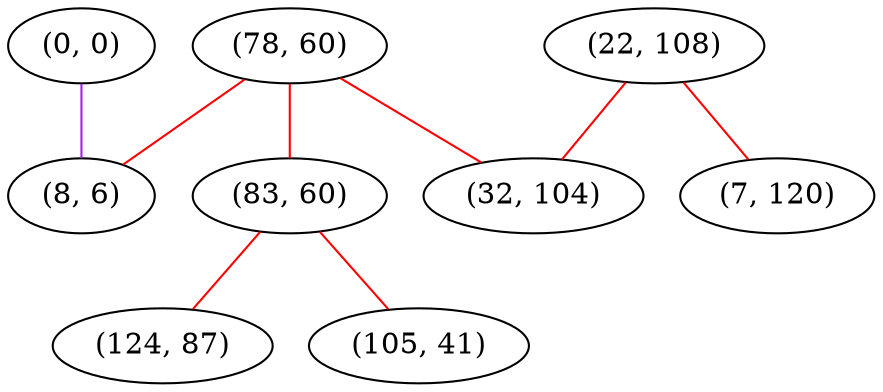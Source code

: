 graph "" {
"(78, 60)";
"(0, 0)";
"(83, 60)";
"(22, 108)";
"(124, 87)";
"(7, 120)";
"(105, 41)";
"(8, 6)";
"(32, 104)";
"(78, 60)" -- "(8, 6)"  [color=red, key=0, weight=1];
"(78, 60)" -- "(32, 104)"  [color=red, key=0, weight=1];
"(78, 60)" -- "(83, 60)"  [color=red, key=0, weight=1];
"(0, 0)" -- "(8, 6)"  [color=purple, key=0, weight=4];
"(83, 60)" -- "(124, 87)"  [color=red, key=0, weight=1];
"(83, 60)" -- "(105, 41)"  [color=red, key=0, weight=1];
"(22, 108)" -- "(32, 104)"  [color=red, key=0, weight=1];
"(22, 108)" -- "(7, 120)"  [color=red, key=0, weight=1];
}
